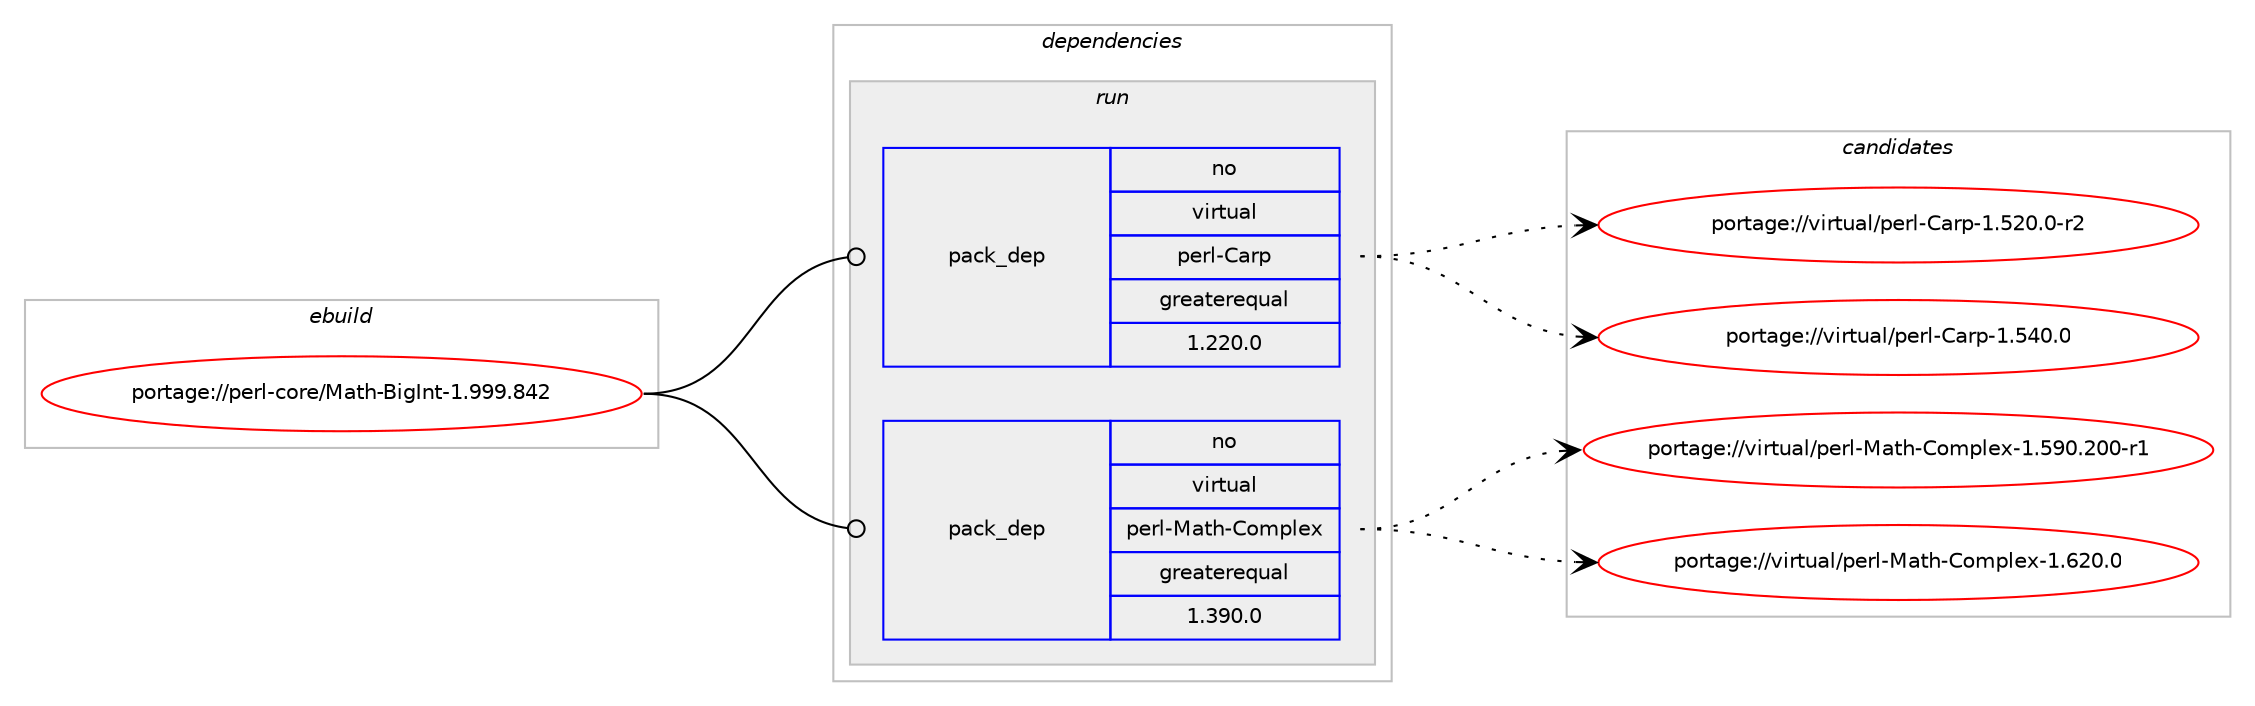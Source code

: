 digraph prolog {

# *************
# Graph options
# *************

newrank=true;
concentrate=true;
compound=true;
graph [rankdir=LR,fontname=Helvetica,fontsize=10,ranksep=1.5];#, ranksep=2.5, nodesep=0.2];
edge  [arrowhead=vee];
node  [fontname=Helvetica,fontsize=10];

# **********
# The ebuild
# **********

subgraph cluster_leftcol {
color=gray;
rank=same;
label=<<i>ebuild</i>>;
id [label="portage://perl-core/Math-BigInt-1.999.842", color=red, width=4, href="../perl-core/Math-BigInt-1.999.842.svg"];
}

# ****************
# The dependencies
# ****************

subgraph cluster_midcol {
color=gray;
label=<<i>dependencies</i>>;
subgraph cluster_compile {
fillcolor="#eeeeee";
style=filled;
label=<<i>compile</i>>;
# *** BEGIN UNKNOWN DEPENDENCY TYPE (TODO) ***
# id -> package_dependency(portage://perl-core/Math-BigInt-1.999.842,install,no,dev-lang,perl,none,[,,],[],[])
# *** END UNKNOWN DEPENDENCY TYPE (TODO) ***

}
subgraph cluster_compileandrun {
fillcolor="#eeeeee";
style=filled;
label=<<i>compile and run</i>>;
}
subgraph cluster_run {
fillcolor="#eeeeee";
style=filled;
label=<<i>run</i>>;
# *** BEGIN UNKNOWN DEPENDENCY TYPE (TODO) ***
# id -> package_dependency(portage://perl-core/Math-BigInt-1.999.842,run,no,dev-lang,perl,none,[,,],any_same_slot,[])
# *** END UNKNOWN DEPENDENCY TYPE (TODO) ***

subgraph pack949 {
dependency3315 [label=<<TABLE BORDER="0" CELLBORDER="1" CELLSPACING="0" CELLPADDING="4" WIDTH="220"><TR><TD ROWSPAN="6" CELLPADDING="30">pack_dep</TD></TR><TR><TD WIDTH="110">no</TD></TR><TR><TD>virtual</TD></TR><TR><TD>perl-Carp</TD></TR><TR><TD>greaterequal</TD></TR><TR><TD>1.220.0</TD></TR></TABLE>>, shape=none, color=blue];
}
id:e -> dependency3315:w [weight=20,style="solid",arrowhead="odot"];
subgraph pack950 {
dependency3316 [label=<<TABLE BORDER="0" CELLBORDER="1" CELLSPACING="0" CELLPADDING="4" WIDTH="220"><TR><TD ROWSPAN="6" CELLPADDING="30">pack_dep</TD></TR><TR><TD WIDTH="110">no</TD></TR><TR><TD>virtual</TD></TR><TR><TD>perl-Math-Complex</TD></TR><TR><TD>greaterequal</TD></TR><TR><TD>1.390.0</TD></TR></TABLE>>, shape=none, color=blue];
}
id:e -> dependency3316:w [weight=20,style="solid",arrowhead="odot"];
}
}

# **************
# The candidates
# **************

subgraph cluster_choices {
rank=same;
color=gray;
label=<<i>candidates</i>>;

subgraph choice949 {
color=black;
nodesep=1;
choice118105114116117971084711210111410845679711411245494653504846484511450 [label="portage://virtual/perl-Carp-1.520.0-r2", color=red, width=4,href="../virtual/perl-Carp-1.520.0-r2.svg"];
choice11810511411611797108471121011141084567971141124549465352484648 [label="portage://virtual/perl-Carp-1.540.0", color=red, width=4,href="../virtual/perl-Carp-1.540.0.svg"];
dependency3315:e -> choice118105114116117971084711210111410845679711411245494653504846484511450:w [style=dotted,weight="100"];
dependency3315:e -> choice11810511411611797108471121011141084567971141124549465352484648:w [style=dotted,weight="100"];
}
subgraph choice950 {
color=black;
nodesep=1;
choice11810511411611797108471121011141084577971161044567111109112108101120454946535748465048484511449 [label="portage://virtual/perl-Math-Complex-1.590.200-r1", color=red, width=4,href="../virtual/perl-Math-Complex-1.590.200-r1.svg"];
choice118105114116117971084711210111410845779711610445671111091121081011204549465450484648 [label="portage://virtual/perl-Math-Complex-1.620.0", color=red, width=4,href="../virtual/perl-Math-Complex-1.620.0.svg"];
dependency3316:e -> choice11810511411611797108471121011141084577971161044567111109112108101120454946535748465048484511449:w [style=dotted,weight="100"];
dependency3316:e -> choice118105114116117971084711210111410845779711610445671111091121081011204549465450484648:w [style=dotted,weight="100"];
}
}

}
